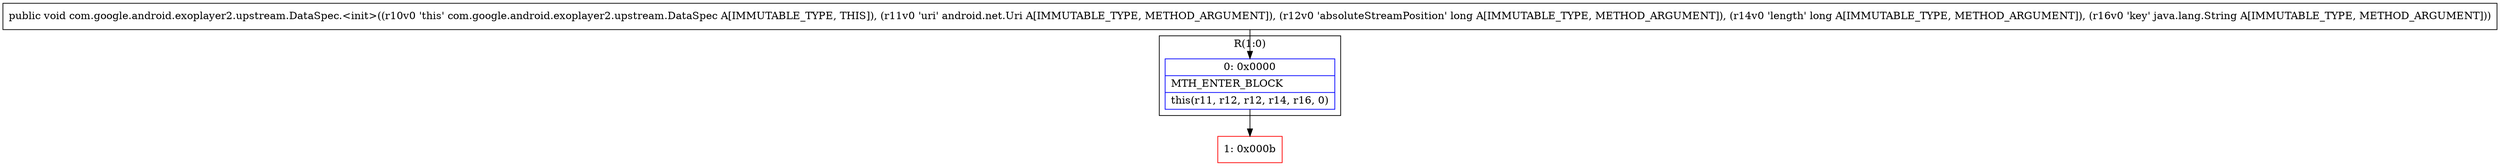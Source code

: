 digraph "CFG forcom.google.android.exoplayer2.upstream.DataSpec.\<init\>(Landroid\/net\/Uri;JJLjava\/lang\/String;)V" {
subgraph cluster_Region_634983743 {
label = "R(1:0)";
node [shape=record,color=blue];
Node_0 [shape=record,label="{0\:\ 0x0000|MTH_ENTER_BLOCK\l|this(r11, r12, r12, r14, r16, 0)\l}"];
}
Node_1 [shape=record,color=red,label="{1\:\ 0x000b}"];
MethodNode[shape=record,label="{public void com.google.android.exoplayer2.upstream.DataSpec.\<init\>((r10v0 'this' com.google.android.exoplayer2.upstream.DataSpec A[IMMUTABLE_TYPE, THIS]), (r11v0 'uri' android.net.Uri A[IMMUTABLE_TYPE, METHOD_ARGUMENT]), (r12v0 'absoluteStreamPosition' long A[IMMUTABLE_TYPE, METHOD_ARGUMENT]), (r14v0 'length' long A[IMMUTABLE_TYPE, METHOD_ARGUMENT]), (r16v0 'key' java.lang.String A[IMMUTABLE_TYPE, METHOD_ARGUMENT])) }"];
MethodNode -> Node_0;
Node_0 -> Node_1;
}

